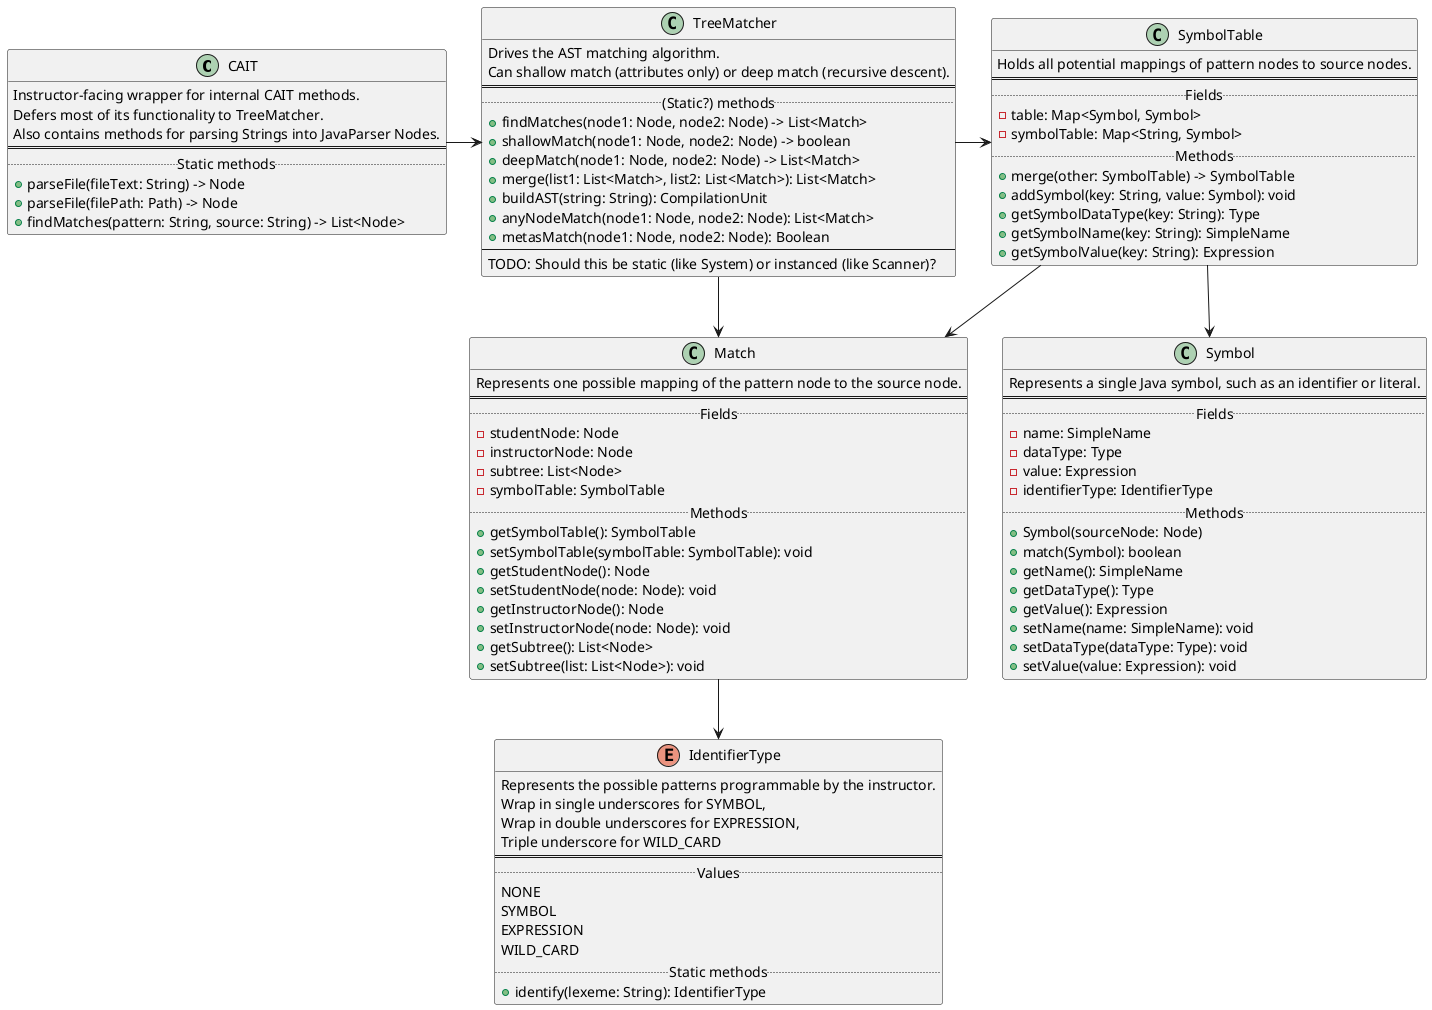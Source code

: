 @startuml CAIT

class CAIT {
    Instructor-facing wrapper for internal CAIT methods.
    Defers most of its functionality to TreeMatcher.
    Also contains methods for parsing Strings into JavaParser Nodes.
    ==
    .. Static methods ..
    + parseFile(fileText: String) -> Node
    + parseFile(filePath: Path) -> Node
    + findMatches(pattern: String, source: String) -> List<Node>
}

class TreeMatcher {
    Drives the AST matching algorithm.
    Can shallow match (attributes only) or deep match (recursive descent).
    ==
    .. (Static?) methods ..
    + findMatches(node1: Node, node2: Node) -> List<Match>
    + shallowMatch(node1: Node, node2: Node) -> boolean
    + deepMatch(node1: Node, node2: Node) -> List<Match>
    + merge(list1: List<Match>, list2: List<Match>): List<Match>
    + buildAST(string: String): CompilationUnit
    + anyNodeMatch(node1: Node, node2: Node): List<Match>
    + metasMatch(node1: Node, node2: Node): Boolean
    --
    TODO: Should this be static (like System) or instanced (like Scanner)?
}

class Match {
    Represents one possible mapping of the pattern node to the source node.
    ==
    .. Fields ..
    - studentNode: Node
    - instructorNode: Node
    - subtree: List<Node>
    - symbolTable: SymbolTable
    .. Methods ..
    + getSymbolTable(): SymbolTable
    + setSymbolTable(symbolTable: SymbolTable): void
    + getStudentNode(): Node
    + setStudentNode(node: Node): void
    + getInstructorNode(): Node
    + setInstructorNode(node: Node): void
    + getSubtree(): List<Node>
    + setSubtree(list: List<Node>): void
}

class SymbolTable {
    Holds all potential mappings of pattern nodes to source nodes.
    ==
    .. Fields ..
    - table: Map<Symbol, Symbol>
    - symbolTable: Map<String, Symbol>
    .. Methods ..
    + merge(other: SymbolTable) -> SymbolTable
    + addSymbol(key: String, value: Symbol): void
    + getSymbolDataType(key: String): Type
    + getSymbolName(key: String): SimpleName
    + getSymbolValue(key: String): Expression
}

class Symbol {
    Represents a single Java symbol, such as an identifier or literal.
    ==
    .. Fields ..
    - name: SimpleName
    - dataType: Type
    - value: Expression
    - identifierType: IdentifierType
    .. Methods ..
    + Symbol(sourceNode: Node)
    + match(Symbol): boolean
    + getName(): SimpleName
    + getDataType(): Type
    + getValue(): Expression
    + setName(name: SimpleName): void
    + setDataType(dataType: Type): void
    + setValue(value: Expression): void
}

enum IdentifierType {
    Represents the possible patterns programmable by the instructor.
    Wrap in single underscores for SYMBOL,
    Wrap in double underscores for EXPRESSION,
    Triple underscore for WILD_CARD
    ==
    .. Values ..
    NONE
    SYMBOL
    EXPRESSION
    WILD_CARD
    .. Static methods ..
    + identify(lexeme: String): IdentifierType
}

CAIT -> TreeMatcher
TreeMatcher --> Match
TreeMatcher -> SymbolTable
SymbolTable --> Match
SymbolTable --> Symbol
Match --> IdentifierType

@enduml